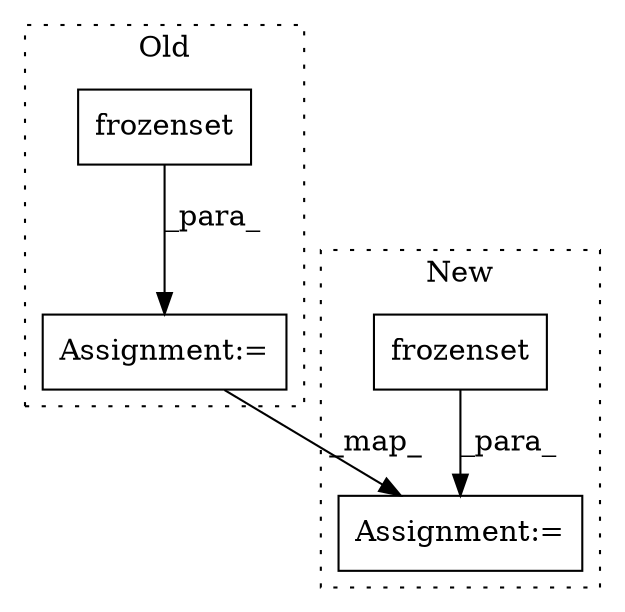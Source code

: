 digraph G {
subgraph cluster0 {
1 [label="frozenset" a="32" s="6265,6341" l="10,1" shape="box"];
3 [label="Assignment:=" a="7" s="6233" l="1" shape="box"];
label = "Old";
style="dotted";
}
subgraph cluster1 {
2 [label="frozenset" a="32" s="10465,10650" l="10,1" shape="box"];
4 [label="Assignment:=" a="7" s="10433" l="1" shape="box"];
label = "New";
style="dotted";
}
1 -> 3 [label="_para_"];
2 -> 4 [label="_para_"];
3 -> 4 [label="_map_"];
}